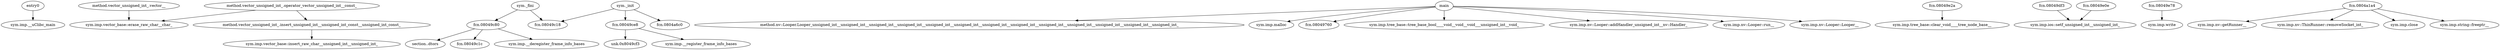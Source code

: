 digraph code {
  "0x08049bf4" [label="entry0"];
  "0x08049bf4" -> "0x08049720";
  "0x08049720" [label="sym.imp.__uClibc_main"];
  "0x0804a65e" [label="method.vector_unsigned_int_.operator_vector_unsigned_int__const_"];
  "0x0804a65e" -> "0x08049a20";
  "0x08049a20" [label="sym.imp.vector_base::erase_raw_char__char_"];
  "0x0804a65e" -> "0x0804a622";
  "0x0804a622" [label="method.vector_unsigned_int_.insert_unsigned_int__unsigned_int_const__unsigned_int_const_"];
  "0x0804a622" [label="method.vector_unsigned_int_.insert_unsigned_int__unsigned_int_const__unsigned_int_const_"];
  "0x0804a622" -> "0x08049820";
  "0x08049820" [label="sym.imp.vector_base::insert_raw_char__unsigned_int__unsigned_int_"];
  "0x0804a6e4" [label="sym._fini"];
  "0x0804a6e4" -> "0x08049c18";
  "0x08049c18" [label="fcn.08049c18"];
  "0x0804a6e4" -> "0x08049c80";
  "0x08049c80" [label="fcn.08049c80"];
  "0x08049c80" [label="fcn.08049c80"];
  "0x08049c80" -> "0x0804b9e8";
  "0x0804b9e8" [label="section..dtors"];
  "0x08049c80" -> "0x08049c1c";
  "0x08049c1c" [label="fcn.08049c1c"];
  "0x08049c80" -> "0x080498f0";
  "0x080498f0" [label="sym.imp.__deregister_frame_info_bases"];
  "0x080496c0" [label="sym._init"];
  "0x080496c0" -> "0x08049c18";
  "0x08049c18" [label="fcn.08049c18"];
  "0x080496c0" -> "0x08049ce8";
  "0x08049ce8" [label="fcn.08049ce8"];
  "0x080496c0" -> "0x0804a6c0";
  "0x0804a6c0" [label="fcn.0804a6c0"];
  "0x08049ce8" [label="fcn.08049ce8"];
  "0x08049ce8" -> "0x08049cf3";
  "0x08049cf3" [label="unk.0x8049cf3"];
  "0x08049ce8" -> "0x080497d0";
  "0x080497d0" [label="sym.imp.__register_frame_info_bases"];
  "0x0804a69a" [label="method.vector_unsigned_int_.vector__"];
  "0x0804a69a" -> "0x08049a20";
  "0x08049a20" [label="sym.imp.vector_base::erase_raw_char__char_"];
  "0x08049b60" [label="main"];
  "0x08049b60" -> "0x080497b0";
  "0x080497b0" [label="method.nv::Looper.Looper_unsigned_int__unsigned_int__unsigned_int__unsigned_int__unsigned_int__unsigned_int__unsigned_int__unsigned_int__unsigned_int__unsigned_int__unsigned_int__unsigned_int__unsigned_int_"];
  "0x08049b60" -> "0x080497c0";
  "0x080497c0" [label="sym.imp.malloc"];
  "0x08049b60" -> "0x08049760";
  "0x08049760" [label="fcn.08049760"];
  "0x08049b60" -> "0x080499f0";
  "0x080499f0" [label="sym.imp.tree_base::tree_base_bool____void__void__void___unsigned_int__void_"];
  "0x08049b60" -> "0x08049980";
  "0x08049980" [label="sym.imp.nv::Looper::addHandler_unsigned_int__nv::Handler_"];
  "0x08049b60" -> "0x08049880";
  "0x08049880" [label="sym.imp.nv::Looper::run__"];
  "0x08049b60" -> "0x08049770";
  "0x08049770" [label="sym.imp.nv::Looper::Looper__"];
  "0x08049e2a" [label="fcn.08049e2a"];
  "0x08049e2a" -> "0x08049a40";
  "0x08049a40" [label="sym.imp.tree_base::clear_void____tree_node_base__"];
  "0x08049df3" [label="fcn.08049df3"];
  "0x08049df3" -> "0x08049aa0";
  "0x08049aa0" [label="sym.imp.ios::setf_unsigned_int__unsigned_int_"];
  "0x08049e0e" [label="fcn.08049e0e"];
  "0x08049e0e" -> "0x08049aa0";
  "0x08049aa0" [label="sym.imp.ios::setf_unsigned_int__unsigned_int_"];
  "0x08049e78" [label="fcn.08049e78"];
  "0x08049e78" -> "0x08049730";
  "0x08049730" [label="sym.imp.write"];
  "0x0804a1a4" [label="fcn.0804a1a4"];
  "0x0804a1a4" -> "0x08049af0";
  "0x08049af0" [label="sym.imp.nv::getRunner__"];
  "0x0804a1a4" -> "0x08049990";
  "0x08049990" [label="sym.imp.nv::ThinRunner::removeSocket_int_"];
  "0x0804a1a4" -> "0x08049940";
  "0x08049940" [label="sym.imp.close"];
  "0x0804a1a4" -> "0x080498b0";
  "0x080498b0" [label="sym.imp.string::freeptr__"];
}
